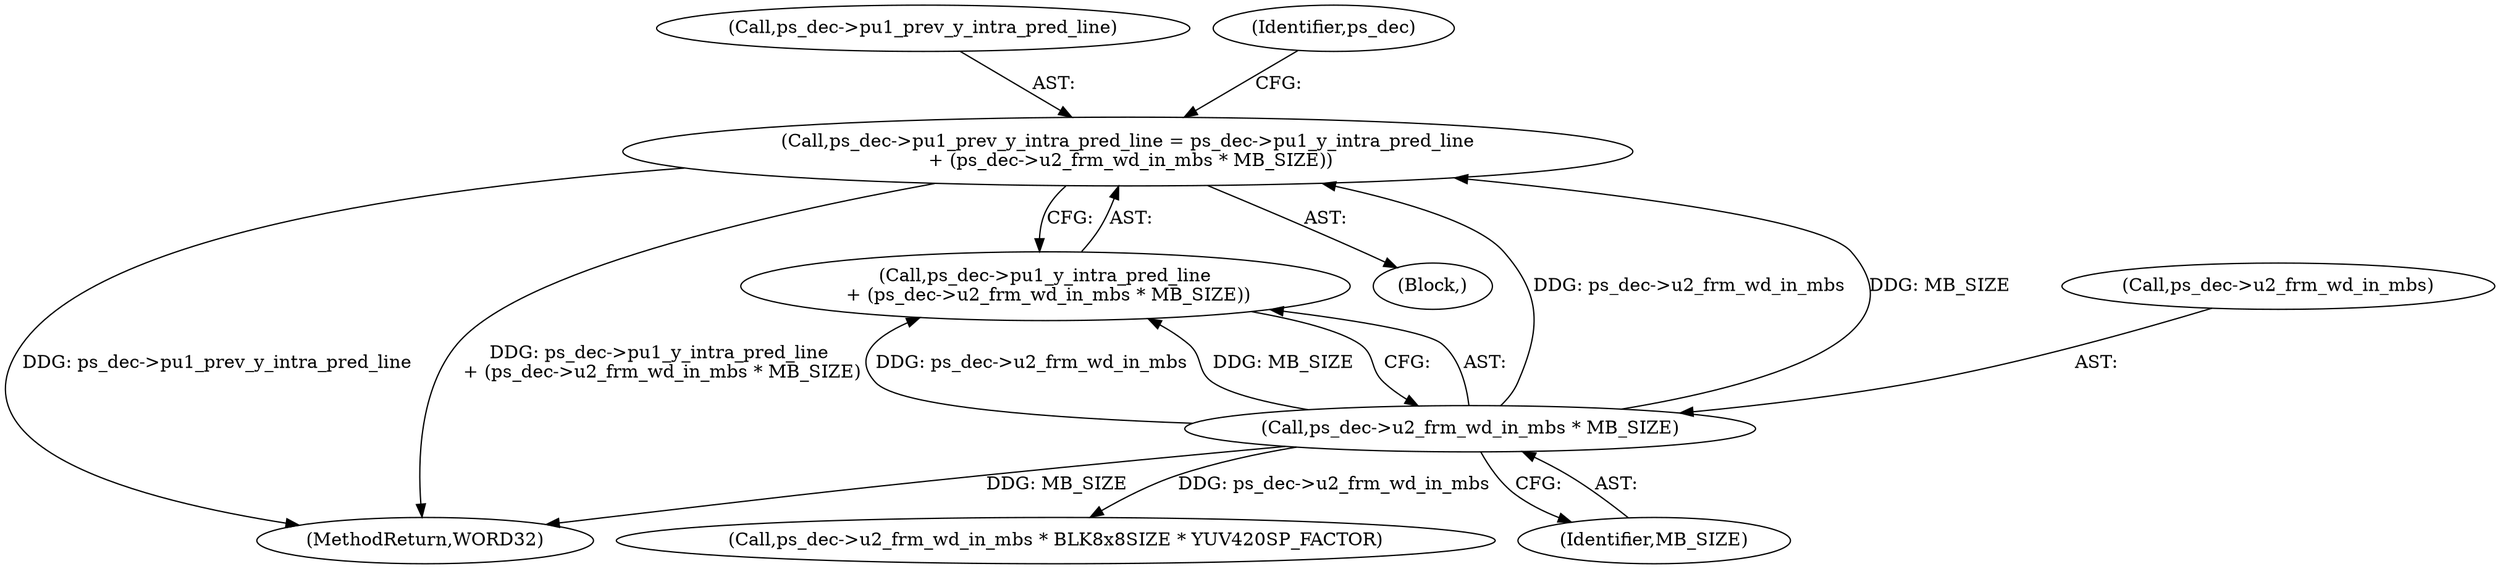 digraph "0_Android_e629194c62a9a129ce378e08cb1059a8a53f1795_2@pointer" {
"1001557" [label="(Call,ps_dec->pu1_prev_y_intra_pred_line = ps_dec->pu1_y_intra_pred_line\n + (ps_dec->u2_frm_wd_in_mbs * MB_SIZE))"];
"1001565" [label="(Call,ps_dec->u2_frm_wd_in_mbs * MB_SIZE)"];
"1002052" [label="(MethodReturn,WORD32)"];
"1001557" [label="(Call,ps_dec->pu1_prev_y_intra_pred_line = ps_dec->pu1_y_intra_pred_line\n + (ps_dec->u2_frm_wd_in_mbs * MB_SIZE))"];
"1000138" [label="(Block,)"];
"1001558" [label="(Call,ps_dec->pu1_prev_y_intra_pred_line)"];
"1001572" [label="(Identifier,ps_dec)"];
"1001561" [label="(Call,ps_dec->pu1_y_intra_pred_line\n + (ps_dec->u2_frm_wd_in_mbs * MB_SIZE))"];
"1001569" [label="(Identifier,MB_SIZE)"];
"1001578" [label="(Call,ps_dec->u2_frm_wd_in_mbs * BLK8x8SIZE * YUV420SP_FACTOR)"];
"1001566" [label="(Call,ps_dec->u2_frm_wd_in_mbs)"];
"1001565" [label="(Call,ps_dec->u2_frm_wd_in_mbs * MB_SIZE)"];
"1001557" -> "1000138"  [label="AST: "];
"1001557" -> "1001561"  [label="CFG: "];
"1001558" -> "1001557"  [label="AST: "];
"1001561" -> "1001557"  [label="AST: "];
"1001572" -> "1001557"  [label="CFG: "];
"1001557" -> "1002052"  [label="DDG: ps_dec->pu1_prev_y_intra_pred_line"];
"1001557" -> "1002052"  [label="DDG: ps_dec->pu1_y_intra_pred_line\n + (ps_dec->u2_frm_wd_in_mbs * MB_SIZE)"];
"1001565" -> "1001557"  [label="DDG: ps_dec->u2_frm_wd_in_mbs"];
"1001565" -> "1001557"  [label="DDG: MB_SIZE"];
"1001565" -> "1001561"  [label="AST: "];
"1001565" -> "1001569"  [label="CFG: "];
"1001566" -> "1001565"  [label="AST: "];
"1001569" -> "1001565"  [label="AST: "];
"1001561" -> "1001565"  [label="CFG: "];
"1001565" -> "1002052"  [label="DDG: MB_SIZE"];
"1001565" -> "1001561"  [label="DDG: ps_dec->u2_frm_wd_in_mbs"];
"1001565" -> "1001561"  [label="DDG: MB_SIZE"];
"1001565" -> "1001578"  [label="DDG: ps_dec->u2_frm_wd_in_mbs"];
}
